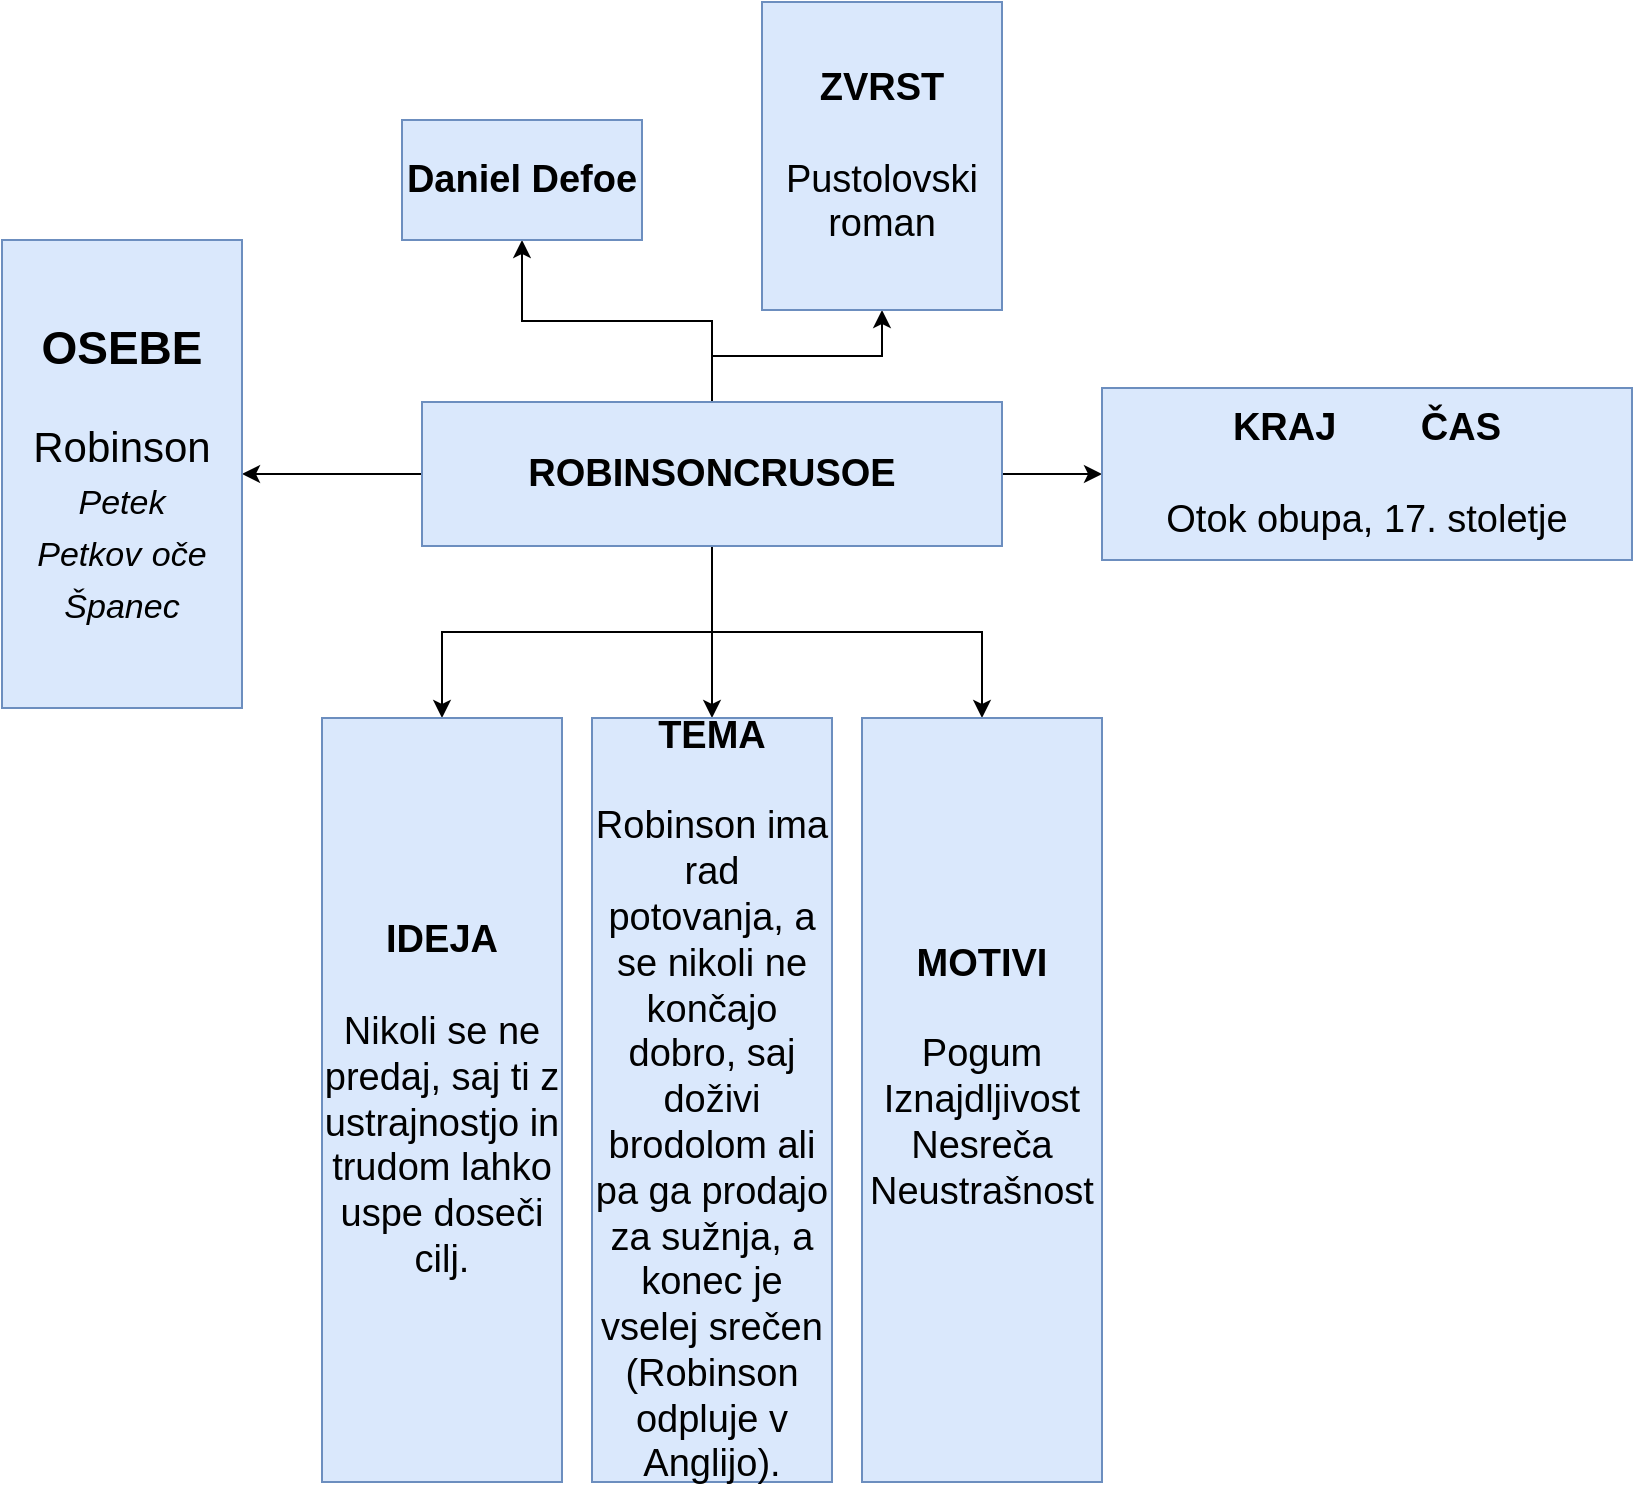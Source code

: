 <mxfile version="13.8.8" type="github">
  <diagram id="9FkZDd5_ULd7eX7EfcNi" name="Page-1">
    <mxGraphModel dx="925" dy="661" grid="1" gridSize="10" guides="1" tooltips="1" connect="1" arrows="1" fold="1" page="1" pageScale="1" pageWidth="850" pageHeight="1100" math="0" shadow="0">
      <root>
        <mxCell id="0" />
        <mxCell id="1" parent="0" />
        <mxCell id="F7hzD26JAjAvRqU9A06Q-3" value="" style="edgeStyle=orthogonalEdgeStyle;rounded=0;orthogonalLoop=1;jettySize=auto;html=1;fontSize=19;" edge="1" parent="1" source="F7hzD26JAjAvRqU9A06Q-1" target="F7hzD26JAjAvRqU9A06Q-2">
          <mxGeometry relative="1" as="geometry" />
        </mxCell>
        <mxCell id="F7hzD26JAjAvRqU9A06Q-11" value="" style="edgeStyle=orthogonalEdgeStyle;rounded=0;orthogonalLoop=1;jettySize=auto;html=1;fontSize=19;" edge="1" parent="1" source="F7hzD26JAjAvRqU9A06Q-1" target="F7hzD26JAjAvRqU9A06Q-10">
          <mxGeometry relative="1" as="geometry" />
        </mxCell>
        <mxCell id="F7hzD26JAjAvRqU9A06Q-13" value="" style="edgeStyle=orthogonalEdgeStyle;rounded=0;orthogonalLoop=1;jettySize=auto;html=1;fontSize=19;" edge="1" parent="1" source="F7hzD26JAjAvRqU9A06Q-1" target="F7hzD26JAjAvRqU9A06Q-12">
          <mxGeometry relative="1" as="geometry" />
        </mxCell>
        <mxCell id="F7hzD26JAjAvRqU9A06Q-15" value="" style="edgeStyle=orthogonalEdgeStyle;rounded=0;orthogonalLoop=1;jettySize=auto;html=1;fontSize=19;" edge="1" parent="1" source="F7hzD26JAjAvRqU9A06Q-1" target="F7hzD26JAjAvRqU9A06Q-14">
          <mxGeometry relative="1" as="geometry" />
        </mxCell>
        <mxCell id="F7hzD26JAjAvRqU9A06Q-18" value="" style="edgeStyle=orthogonalEdgeStyle;rounded=0;orthogonalLoop=1;jettySize=auto;html=1;fontSize=19;" edge="1" parent="1" source="F7hzD26JAjAvRqU9A06Q-1" target="F7hzD26JAjAvRqU9A06Q-17">
          <mxGeometry relative="1" as="geometry" />
        </mxCell>
        <mxCell id="F7hzD26JAjAvRqU9A06Q-20" value="" style="edgeStyle=orthogonalEdgeStyle;rounded=0;orthogonalLoop=1;jettySize=auto;html=1;fontSize=19;" edge="1" parent="1" source="F7hzD26JAjAvRqU9A06Q-1" target="F7hzD26JAjAvRqU9A06Q-19">
          <mxGeometry relative="1" as="geometry" />
        </mxCell>
        <mxCell id="F7hzD26JAjAvRqU9A06Q-22" value="" style="edgeStyle=orthogonalEdgeStyle;rounded=0;orthogonalLoop=1;jettySize=auto;html=1;fontSize=19;" edge="1" parent="1" source="F7hzD26JAjAvRqU9A06Q-1" target="F7hzD26JAjAvRqU9A06Q-21">
          <mxGeometry relative="1" as="geometry" />
        </mxCell>
        <mxCell id="F7hzD26JAjAvRqU9A06Q-1" value="ROBINSONCRUSOE" style="text;html=1;strokeColor=#6c8ebf;fillColor=#dae8fc;align=center;verticalAlign=middle;whiteSpace=wrap;rounded=0;fontStyle=1;fontSize=19;" vertex="1" parent="1">
          <mxGeometry x="240" y="290" width="290" height="72" as="geometry" />
        </mxCell>
        <mxCell id="F7hzD26JAjAvRqU9A06Q-2" value="Daniel Defoe" style="whiteSpace=wrap;html=1;rounded=0;fontSize=19;fontStyle=1;strokeColor=#6c8ebf;fillColor=#dae8fc;" vertex="1" parent="1">
          <mxGeometry x="230" y="149" width="120" height="60" as="geometry" />
        </mxCell>
        <mxCell id="F7hzD26JAjAvRqU9A06Q-10" value="IDEJA&lt;br&gt;&lt;br&gt;&lt;span style=&quot;font-weight: normal&quot;&gt;Nikoli se ne predaj, saj ti z ustrajnostjo in trudom lahko uspe doseči cilj.&lt;/span&gt;" style="whiteSpace=wrap;html=1;rounded=0;fontSize=19;fontStyle=1;strokeColor=#6c8ebf;fillColor=#dae8fc;" vertex="1" parent="1">
          <mxGeometry x="190" y="448" width="120" height="382" as="geometry" />
        </mxCell>
        <mxCell id="F7hzD26JAjAvRqU9A06Q-12" value="MOTIVI&lt;br&gt;&lt;br&gt;&lt;span style=&quot;font-weight: normal&quot;&gt;Pogum&lt;br&gt;Iznajdljivost&lt;br&gt;Nesreča&lt;br&gt;Neustrašnost&lt;br&gt;&lt;br&gt;&lt;/span&gt;" style="whiteSpace=wrap;html=1;rounded=0;fontSize=19;fontStyle=1;strokeColor=#6c8ebf;fillColor=#dae8fc;" vertex="1" parent="1">
          <mxGeometry x="460" y="448" width="120" height="382" as="geometry" />
        </mxCell>
        <mxCell id="F7hzD26JAjAvRqU9A06Q-14" value="TEMA&lt;br&gt;&lt;br&gt;&lt;span style=&quot;font-weight: normal&quot;&gt;Robinson ima rad potovanja, a se nikoli ne končajo dobro, saj doživi brodolom ali pa ga prodajo za sužnja, a konec je vselej srečen (Robinson odpluje v Anglijo).&lt;br&gt;&lt;/span&gt;" style="whiteSpace=wrap;html=1;rounded=0;fontSize=19;fontStyle=1;strokeColor=#6c8ebf;fillColor=#dae8fc;" vertex="1" parent="1">
          <mxGeometry x="325" y="448" width="120" height="382" as="geometry" />
        </mxCell>
        <mxCell id="F7hzD26JAjAvRqU9A06Q-17" value="ZVRST&lt;br&gt;&lt;br&gt;&lt;span style=&quot;font-weight: normal&quot;&gt;Pustolovski roman&lt;/span&gt;" style="whiteSpace=wrap;html=1;rounded=0;fontSize=19;fontStyle=1;strokeColor=#6c8ebf;fillColor=#dae8fc;" vertex="1" parent="1">
          <mxGeometry x="410" y="90" width="120" height="154" as="geometry" />
        </mxCell>
        <mxCell id="F7hzD26JAjAvRqU9A06Q-19" value="&lt;font style=&quot;font-size: 23px&quot;&gt;OSEBE&lt;/font&gt;&lt;br&gt;&lt;br&gt;&lt;span style=&quot;font-weight: normal ; font-size: 21px&quot;&gt;Robinson&lt;br&gt;&lt;i&gt;&lt;font style=&quot;font-size: 21px&quot;&gt;&lt;font style=&quot;font-size: 17px&quot;&gt;Petek&lt;/font&gt;&lt;br&gt;&lt;/font&gt;&lt;font style=&quot;font-size: 17px&quot;&gt;Petkov&lt;/font&gt;&lt;font style=&quot;font-size: 19px&quot;&gt; &lt;/font&gt;&lt;font&gt;&lt;font style=&quot;font-size: 17px&quot;&gt;oče&lt;/font&gt;&lt;br&gt;&lt;/font&gt;&lt;font style=&quot;font-size: 17px&quot;&gt;Španec&lt;/font&gt;&lt;/i&gt;&lt;/span&gt;" style="whiteSpace=wrap;html=1;rounded=0;fontSize=19;fontStyle=1;strokeColor=#6c8ebf;fillColor=#dae8fc;" vertex="1" parent="1">
          <mxGeometry x="30" y="209" width="120" height="234" as="geometry" />
        </mxCell>
        <mxCell id="F7hzD26JAjAvRqU9A06Q-21" value="KRAJ &amp;nbsp; &amp;nbsp; &amp;nbsp; &amp;nbsp;ČAS&lt;br&gt;&lt;br&gt;&lt;span style=&quot;font-weight: normal&quot;&gt;Otok&lt;/span&gt; &lt;span style=&quot;font-weight: normal&quot;&gt;obupa, 17. stoletje&lt;/span&gt;" style="whiteSpace=wrap;html=1;rounded=0;fontSize=19;fontStyle=1;strokeColor=#6c8ebf;fillColor=#dae8fc;" vertex="1" parent="1">
          <mxGeometry x="580" y="283" width="265" height="86" as="geometry" />
        </mxCell>
      </root>
    </mxGraphModel>
  </diagram>
</mxfile>

